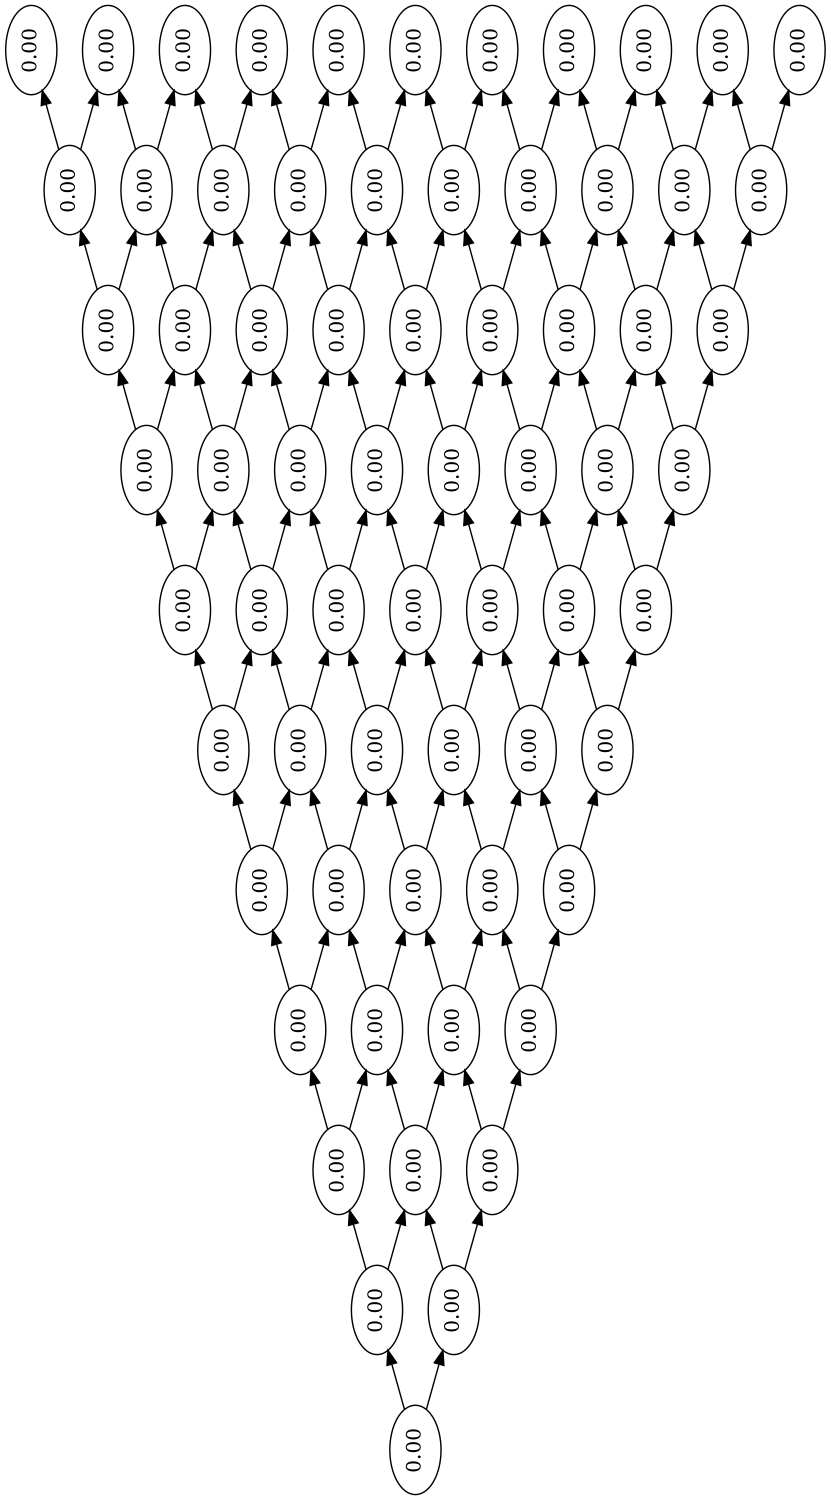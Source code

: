 digraph tree{
   size="10,10";
 ratio=compress;    rankdir=LR; rotate=90
    node00;
    node00-> node10;
    node00-> node11;
    node10-> node20;
    node11-> node21;
    node10-> node21;
    node11-> node22;
    node20-> node30;
    node21-> node31;
    node20-> node31;
    node22-> node32;
    node21-> node32;
    node22-> node33;
    node30-> node40;
    node31-> node41;
    node30-> node41;
    node32-> node42;
    node31-> node42;
    node33-> node43;
    node32-> node43;
    node33-> node44;
    node40-> node50;
    node41-> node51;
    node40-> node51;
    node42-> node52;
    node41-> node52;
    node43-> node53;
    node42-> node53;
    node44-> node54;
    node43-> node54;
    node44-> node55;
    node50-> node60;
    node51-> node61;
    node50-> node61;
    node52-> node62;
    node51-> node62;
    node53-> node63;
    node52-> node63;
    node54-> node64;
    node53-> node64;
    node55-> node65;
    node54-> node65;
    node55-> node66;
    node60-> node70;
    node61-> node71;
    node60-> node71;
    node62-> node72;
    node61-> node72;
    node63-> node73;
    node62-> node73;
    node64-> node74;
    node63-> node74;
    node65-> node75;
    node64-> node75;
    node66-> node76;
    node65-> node76;
    node66-> node77;
    node70-> node80;
    node71-> node81;
    node70-> node81;
    node72-> node82;
    node71-> node82;
    node73-> node83;
    node72-> node83;
    node74-> node84;
    node73-> node84;
    node75-> node85;
    node74-> node85;
    node76-> node86;
    node75-> node86;
    node77-> node87;
    node76-> node87;
    node77-> node88;
    node80-> node90;
    node81-> node91;
    node80-> node91;
    node82-> node92;
    node81-> node92;
    node83-> node93;
    node82-> node93;
    node84-> node94;
    node83-> node94;
    node85-> node95;
    node84-> node95;
    node86-> node96;
    node85-> node96;
    node87-> node97;
    node86-> node97;
    node88-> node98;
    node87-> node98;
    node88-> node99;
    node90-> node100;
    node91-> node101;
    node90-> node101;
    node92-> node102;
    node91-> node102;
    node93-> node103;
    node92-> node103;
    node94-> node104;
    node93-> node104;
    node95-> node105;
    node94-> node105;
    node96-> node106;
    node95-> node106;
    node97-> node107;
    node96-> node107;
    node98-> node108;
    node97-> node108;
    node99-> node109;
    node98-> node109;
    node99-> node1010;
    node00[label = "0.00"];
    {rank=same; node00 }
    node10[label = "0.00"];
    node11[label = "0.00"];
    {rank=same; node10 node11 }
    node20[label = "0.00"];
    node21[label = "0.00"];
    node22[label = "0.00"];
    {rank=same; node20 node21 node22 }
    node30[label = "0.00"];
    node31[label = "0.00"];
    node32[label = "0.00"];
    node33[label = "0.00"];
    {rank=same; node30 node31 node32 node33 }
    node40[label = "0.00"];
    node41[label = "0.00"];
    node42[label = "0.00"];
    node43[label = "0.00"];
    node44[label = "0.00"];
    {rank=same; node40 node41 node42 node43 node44 }
    node50[label = "0.00"];
    node51[label = "0.00"];
    node52[label = "0.00"];
    node53[label = "0.00"];
    node54[label = "0.00"];
    node55[label = "0.00"];
    {rank=same; node50 node51 node52 node53 node54 node55 }
    node60[label = "0.00"];
    node61[label = "0.00"];
    node62[label = "0.00"];
    node63[label = "0.00"];
    node64[label = "0.00"];
    node65[label = "0.00"];
    node66[label = "0.00"];
    {rank=same; node60 node61 node62 node63 node64 node65 node66 }
    node70[label = "0.00"];
    node71[label = "0.00"];
    node72[label = "0.00"];
    node73[label = "0.00"];
    node74[label = "0.00"];
    node75[label = "0.00"];
    node76[label = "0.00"];
    node77[label = "0.00"];
    {rank=same; node70 node71 node72 node73 node74 node75 node76 node77 }
    node80[label = "0.00"];
    node81[label = "0.00"];
    node82[label = "0.00"];
    node83[label = "0.00"];
    node84[label = "0.00"];
    node85[label = "0.00"];
    node86[label = "0.00"];
    node87[label = "0.00"];
    node88[label = "0.00"];
    {rank=same; node80 node81 node82 node83 node84 node85 node86 node87 node88 }
    node90[label = "0.00"];
    node91[label = "0.00"];
    node92[label = "0.00"];
    node93[label = "0.00"];
    node94[label = "0.00"];
    node95[label = "0.00"];
    node96[label = "0.00"];
    node97[label = "0.00"];
    node98[label = "0.00"];
    node99[label = "0.00"];
    {rank=same; node90 node91 node92 node93 node94 node95 node96 node97 node98 node99 }
    node100[label = "0.00"];
    node101[label = "0.00"];
    node102[label = "0.00"];
    node103[label = "0.00"];
    node104[label = "0.00"];
    node105[label = "0.00"];
    node106[label = "0.00"];
    node107[label = "0.00"];
    node108[label = "0.00"];
    node109[label = "0.00"];
    node1010[label = "0.00"];
    {rank=same; node100 node101 node102 node103 node104 node105 node106 node107 node108 node109 node1010 }
}